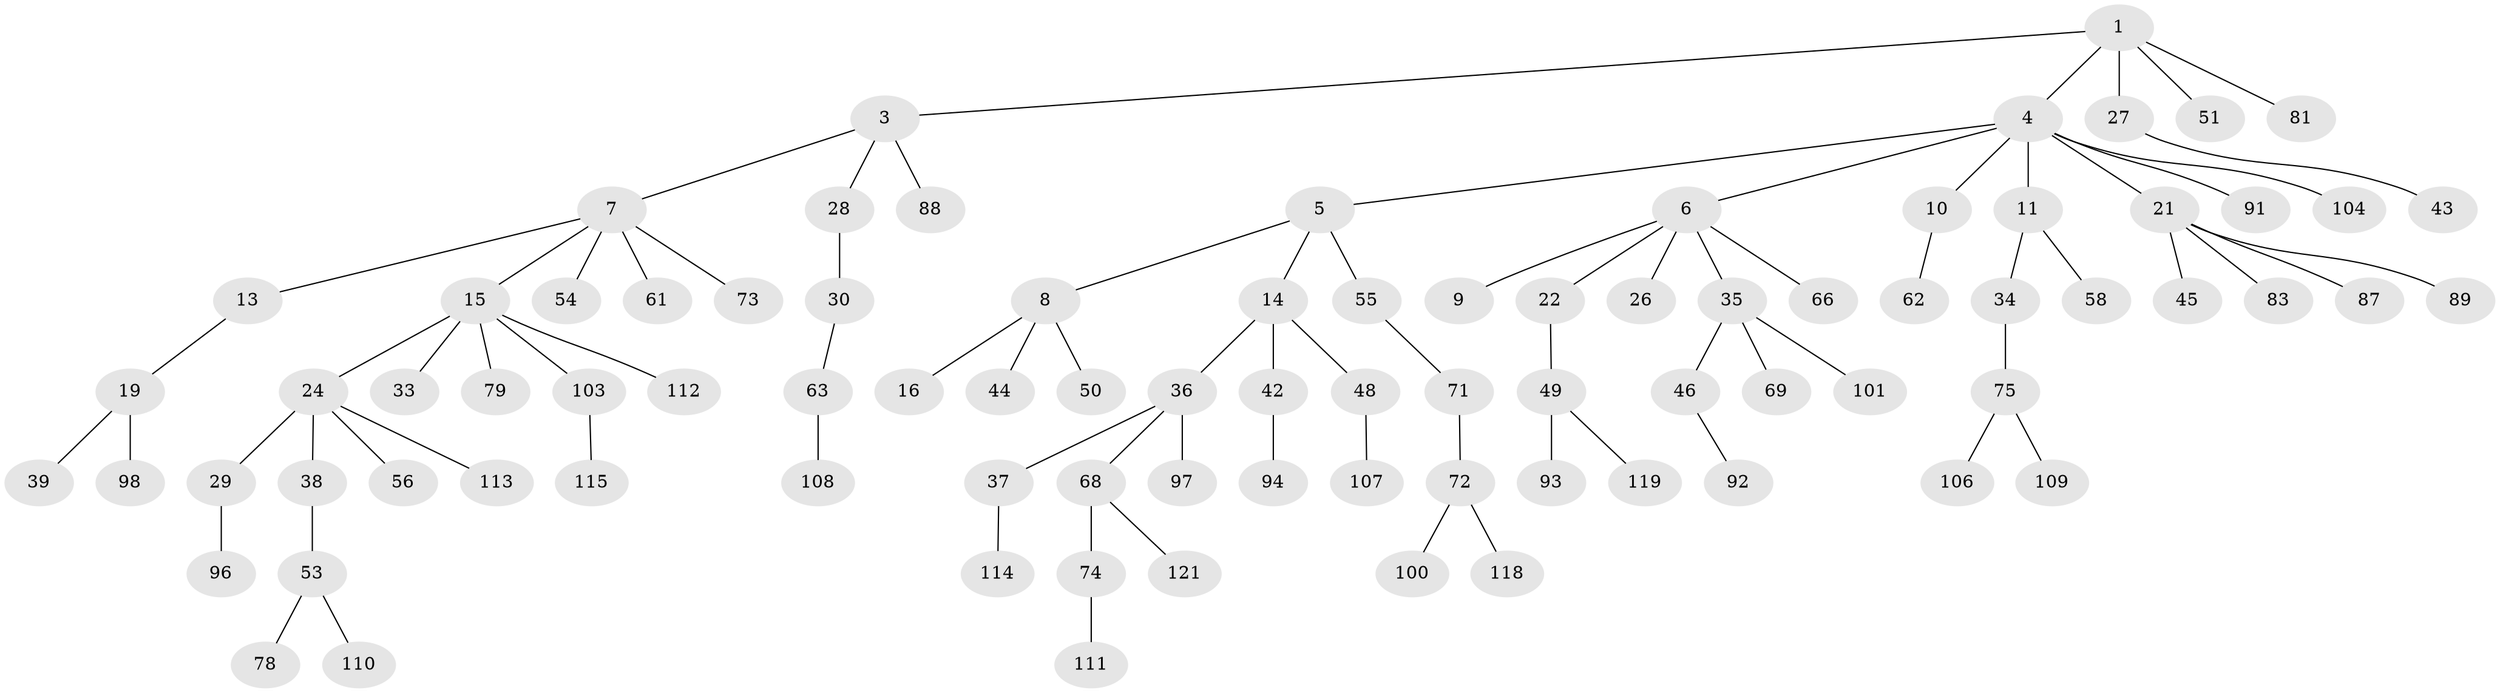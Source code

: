 // original degree distribution, {3: 0.19834710743801653, 4: 0.04132231404958678, 7: 0.01652892561983471, 5: 0.024793388429752067, 1: 0.48760330578512395, 2: 0.2231404958677686, 6: 0.008264462809917356}
// Generated by graph-tools (version 1.1) at 2025/42/03/06/25 10:42:02]
// undirected, 86 vertices, 85 edges
graph export_dot {
graph [start="1"]
  node [color=gray90,style=filled];
  1 [super="+2"];
  3 [super="+41"];
  4 [super="+67"];
  5;
  6 [super="+18"];
  7 [super="+20"];
  8 [super="+12"];
  9;
  10 [super="+17"];
  11 [super="+31"];
  13 [super="+77"];
  14 [super="+32"];
  15 [super="+99"];
  16;
  19 [super="+85"];
  21 [super="+23"];
  22 [super="+59"];
  24 [super="+25"];
  26 [super="+65"];
  27 [super="+117"];
  28;
  29 [super="+57"];
  30;
  33;
  34;
  35 [super="+40"];
  36 [super="+47"];
  37 [super="+105"];
  38;
  39 [super="+52"];
  42 [super="+90"];
  43 [super="+95"];
  44 [super="+64"];
  45;
  46;
  48 [super="+102"];
  49 [super="+82"];
  50;
  51;
  53 [super="+70"];
  54;
  55 [super="+60"];
  56;
  58;
  61;
  62;
  63 [super="+76"];
  66;
  68;
  69 [super="+80"];
  71;
  72 [super="+86"];
  73;
  74 [super="+116"];
  75 [super="+84"];
  78;
  79;
  81;
  83;
  87;
  88;
  89;
  91;
  92;
  93;
  94;
  96;
  97;
  98;
  100;
  101;
  103;
  104;
  106;
  107;
  108;
  109 [super="+120"];
  110;
  111;
  112;
  113;
  114;
  115;
  118;
  119;
  121;
  1 -- 27;
  1 -- 51;
  1 -- 81;
  1 -- 3;
  1 -- 4;
  3 -- 7;
  3 -- 28;
  3 -- 88;
  4 -- 5;
  4 -- 6;
  4 -- 10;
  4 -- 11;
  4 -- 21;
  4 -- 104;
  4 -- 91;
  5 -- 8;
  5 -- 14;
  5 -- 55;
  6 -- 9;
  6 -- 35;
  6 -- 66;
  6 -- 26;
  6 -- 22;
  7 -- 13;
  7 -- 15;
  7 -- 54;
  7 -- 61;
  7 -- 73;
  8 -- 44;
  8 -- 16;
  8 -- 50;
  10 -- 62;
  11 -- 58;
  11 -- 34;
  13 -- 19;
  14 -- 42;
  14 -- 48;
  14 -- 36;
  15 -- 24;
  15 -- 33;
  15 -- 79;
  15 -- 103;
  15 -- 112;
  19 -- 39;
  19 -- 98;
  21 -- 83;
  21 -- 87;
  21 -- 89;
  21 -- 45;
  22 -- 49;
  24 -- 29;
  24 -- 56;
  24 -- 113;
  24 -- 38;
  27 -- 43;
  28 -- 30;
  29 -- 96;
  30 -- 63;
  34 -- 75;
  35 -- 46;
  35 -- 69;
  35 -- 101;
  36 -- 37;
  36 -- 68;
  36 -- 97;
  37 -- 114;
  38 -- 53;
  42 -- 94;
  46 -- 92;
  48 -- 107;
  49 -- 93;
  49 -- 119;
  53 -- 110;
  53 -- 78;
  55 -- 71;
  63 -- 108;
  68 -- 74;
  68 -- 121;
  71 -- 72;
  72 -- 118;
  72 -- 100;
  74 -- 111;
  75 -- 109;
  75 -- 106;
  103 -- 115;
}
